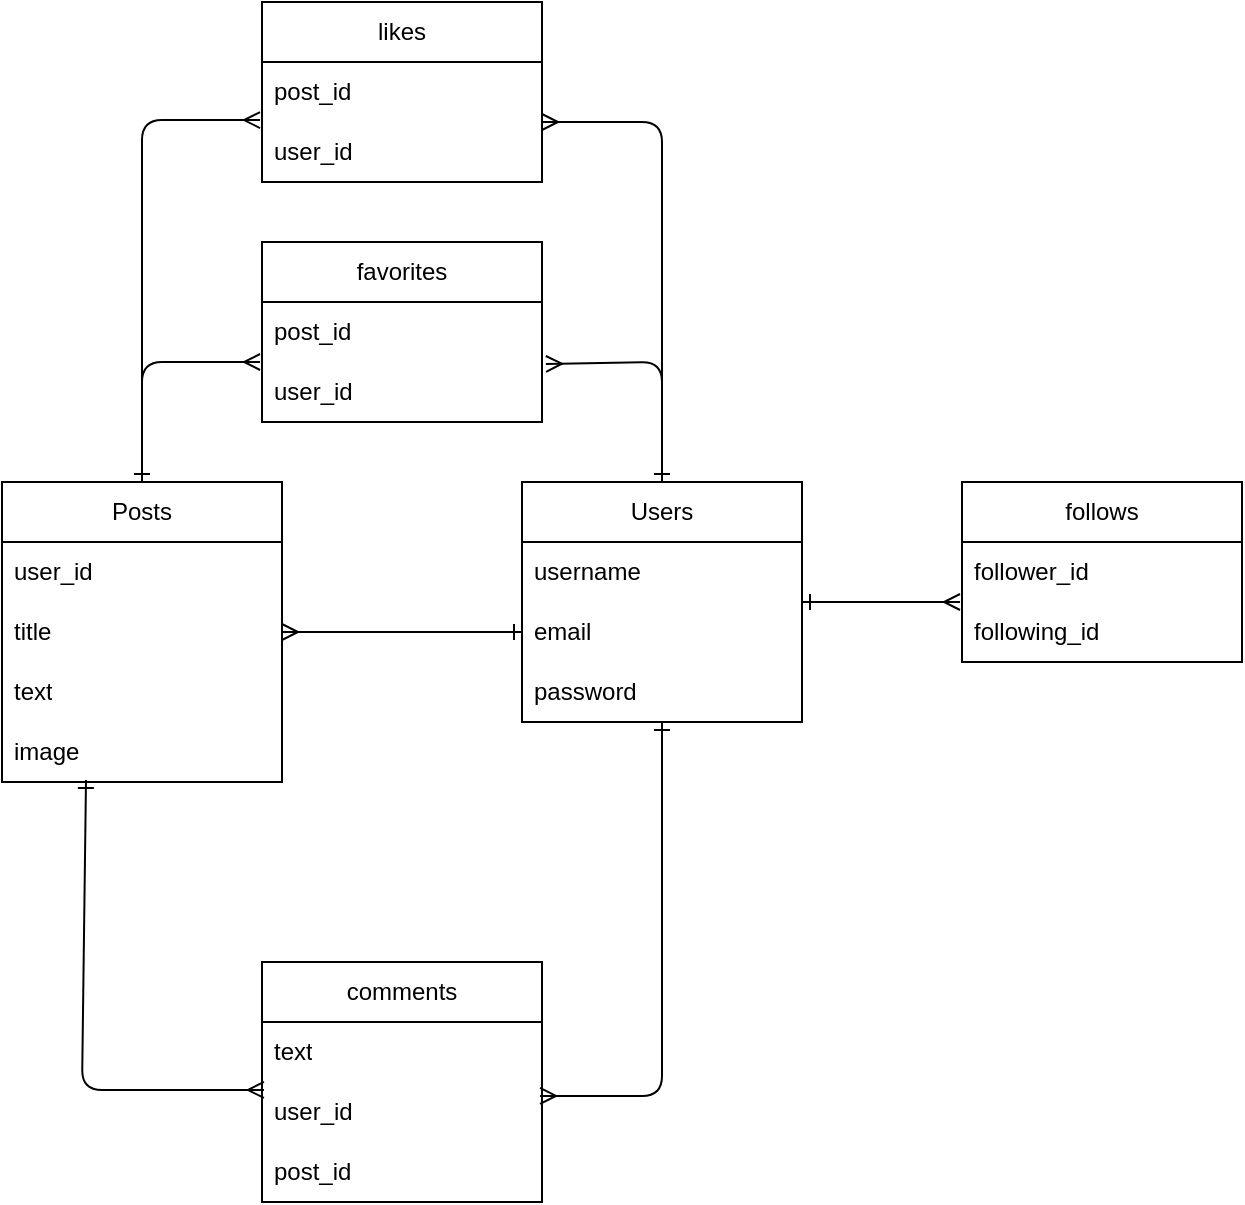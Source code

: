 <mxfile>
    <diagram id="eRA9K6Z-6CNQAbdjlImy" name="ページ1">
        <mxGraphModel dx="1205" dy="787" grid="1" gridSize="10" guides="1" tooltips="1" connect="1" arrows="1" fold="1" page="1" pageScale="1" pageWidth="827" pageHeight="1169" background="none" math="0" shadow="0">
            <root>
                <mxCell id="0"/>
                <mxCell id="1" parent="0"/>
                <mxCell id="2" value="Users" style="swimlane;fontStyle=0;childLayout=stackLayout;horizontal=1;startSize=30;horizontalStack=0;resizeParent=1;resizeParentMax=0;resizeLast=0;collapsible=1;marginBottom=0;whiteSpace=wrap;html=1;" parent="1" vertex="1">
                    <mxGeometry x="420" y="290" width="140" height="120" as="geometry"/>
                </mxCell>
                <mxCell id="3" value="username" style="text;strokeColor=none;fillColor=none;align=left;verticalAlign=middle;spacingLeft=4;spacingRight=4;overflow=hidden;points=[[0,0.5],[1,0.5]];portConstraint=eastwest;rotatable=0;whiteSpace=wrap;html=1;" parent="2" vertex="1">
                    <mxGeometry y="30" width="140" height="30" as="geometry"/>
                </mxCell>
                <mxCell id="6" value="email" style="text;strokeColor=none;fillColor=none;align=left;verticalAlign=middle;spacingLeft=4;spacingRight=4;overflow=hidden;points=[[0,0.5],[1,0.5]];portConstraint=eastwest;rotatable=0;whiteSpace=wrap;html=1;" parent="2" vertex="1">
                    <mxGeometry y="60" width="140" height="30" as="geometry"/>
                </mxCell>
                <mxCell id="7" value="password" style="text;strokeColor=none;fillColor=none;align=left;verticalAlign=middle;spacingLeft=4;spacingRight=4;overflow=hidden;points=[[0,0.5],[1,0.5]];portConstraint=eastwest;rotatable=0;whiteSpace=wrap;html=1;" parent="2" vertex="1">
                    <mxGeometry y="90" width="140" height="30" as="geometry"/>
                </mxCell>
                <mxCell id="8" value="Posts" style="swimlane;fontStyle=0;childLayout=stackLayout;horizontal=1;startSize=30;horizontalStack=0;resizeParent=1;resizeParentMax=0;resizeLast=0;collapsible=1;marginBottom=0;whiteSpace=wrap;html=1;" parent="1" vertex="1">
                    <mxGeometry x="160" y="290" width="140" height="150" as="geometry"/>
                </mxCell>
                <mxCell id="9" value="user_id" style="text;strokeColor=none;fillColor=none;align=left;verticalAlign=middle;spacingLeft=4;spacingRight=4;overflow=hidden;points=[[0,0.5],[1,0.5]];portConstraint=eastwest;rotatable=0;whiteSpace=wrap;html=1;" parent="8" vertex="1">
                    <mxGeometry y="30" width="140" height="30" as="geometry"/>
                </mxCell>
                <mxCell id="10" value="title" style="text;strokeColor=none;fillColor=none;align=left;verticalAlign=middle;spacingLeft=4;spacingRight=4;overflow=hidden;points=[[0,0.5],[1,0.5]];portConstraint=eastwest;rotatable=0;whiteSpace=wrap;html=1;" parent="8" vertex="1">
                    <mxGeometry y="60" width="140" height="30" as="geometry"/>
                </mxCell>
                <mxCell id="11" value="text" style="text;strokeColor=none;fillColor=none;align=left;verticalAlign=middle;spacingLeft=4;spacingRight=4;overflow=hidden;points=[[0,0.5],[1,0.5]];portConstraint=eastwest;rotatable=0;whiteSpace=wrap;html=1;" parent="8" vertex="1">
                    <mxGeometry y="90" width="140" height="30" as="geometry"/>
                </mxCell>
                <mxCell id="13" value="image" style="text;strokeColor=none;fillColor=none;align=left;verticalAlign=middle;spacingLeft=4;spacingRight=4;overflow=hidden;points=[[0,0.5],[1,0.5]];portConstraint=eastwest;rotatable=0;whiteSpace=wrap;html=1;" parent="8" vertex="1">
                    <mxGeometry y="120" width="140" height="30" as="geometry"/>
                </mxCell>
                <mxCell id="18" value="comments" style="swimlane;fontStyle=0;childLayout=stackLayout;horizontal=1;startSize=30;horizontalStack=0;resizeParent=1;resizeParentMax=0;resizeLast=0;collapsible=1;marginBottom=0;whiteSpace=wrap;html=1;" parent="1" vertex="1">
                    <mxGeometry x="290" y="530" width="140" height="120" as="geometry"/>
                </mxCell>
                <mxCell id="19" value="text" style="text;strokeColor=none;fillColor=none;align=left;verticalAlign=middle;spacingLeft=4;spacingRight=4;overflow=hidden;points=[[0,0.5],[1,0.5]];portConstraint=eastwest;rotatable=0;whiteSpace=wrap;html=1;" parent="18" vertex="1">
                    <mxGeometry y="30" width="140" height="30" as="geometry"/>
                </mxCell>
                <mxCell id="20" value="user_id" style="text;strokeColor=none;fillColor=none;align=left;verticalAlign=middle;spacingLeft=4;spacingRight=4;overflow=hidden;points=[[0,0.5],[1,0.5]];portConstraint=eastwest;rotatable=0;whiteSpace=wrap;html=1;" parent="18" vertex="1">
                    <mxGeometry y="60" width="140" height="30" as="geometry"/>
                </mxCell>
                <mxCell id="21" value="post_id" style="text;strokeColor=none;fillColor=none;align=left;verticalAlign=middle;spacingLeft=4;spacingRight=4;overflow=hidden;points=[[0,0.5],[1,0.5]];portConstraint=eastwest;rotatable=0;whiteSpace=wrap;html=1;" parent="18" vertex="1">
                    <mxGeometry y="90" width="140" height="30" as="geometry"/>
                </mxCell>
                <mxCell id="22" value="follows" style="swimlane;fontStyle=0;childLayout=stackLayout;horizontal=1;startSize=30;horizontalStack=0;resizeParent=1;resizeParentMax=0;resizeLast=0;collapsible=1;marginBottom=0;whiteSpace=wrap;html=1;" parent="1" vertex="1">
                    <mxGeometry x="640" y="290" width="140" height="90" as="geometry"/>
                </mxCell>
                <mxCell id="23" value="follower_id" style="text;strokeColor=none;fillColor=none;align=left;verticalAlign=middle;spacingLeft=4;spacingRight=4;overflow=hidden;points=[[0,0.5],[1,0.5]];portConstraint=eastwest;rotatable=0;whiteSpace=wrap;html=1;" parent="22" vertex="1">
                    <mxGeometry y="30" width="140" height="30" as="geometry"/>
                </mxCell>
                <mxCell id="24" value="following_id" style="text;strokeColor=none;fillColor=none;align=left;verticalAlign=middle;spacingLeft=4;spacingRight=4;overflow=hidden;points=[[0,0.5],[1,0.5]];portConstraint=eastwest;rotatable=0;whiteSpace=wrap;html=1;" parent="22" vertex="1">
                    <mxGeometry y="60" width="140" height="30" as="geometry"/>
                </mxCell>
                <mxCell id="26" value="favorites" style="swimlane;fontStyle=0;childLayout=stackLayout;horizontal=1;startSize=30;horizontalStack=0;resizeParent=1;resizeParentMax=0;resizeLast=0;collapsible=1;marginBottom=0;whiteSpace=wrap;html=1;" parent="1" vertex="1">
                    <mxGeometry x="290" y="170" width="140" height="90" as="geometry"/>
                </mxCell>
                <mxCell id="27" value="post_id" style="text;strokeColor=none;fillColor=none;align=left;verticalAlign=middle;spacingLeft=4;spacingRight=4;overflow=hidden;points=[[0,0.5],[1,0.5]];portConstraint=eastwest;rotatable=0;whiteSpace=wrap;html=1;" parent="26" vertex="1">
                    <mxGeometry y="30" width="140" height="30" as="geometry"/>
                </mxCell>
                <mxCell id="28" value="user_id" style="text;strokeColor=none;fillColor=none;align=left;verticalAlign=middle;spacingLeft=4;spacingRight=4;overflow=hidden;points=[[0,0.5],[1,0.5]];portConstraint=eastwest;rotatable=0;whiteSpace=wrap;html=1;" parent="26" vertex="1">
                    <mxGeometry y="60" width="140" height="30" as="geometry"/>
                </mxCell>
                <mxCell id="30" value="likes" style="swimlane;fontStyle=0;childLayout=stackLayout;horizontal=1;startSize=30;horizontalStack=0;resizeParent=1;resizeParentMax=0;resizeLast=0;collapsible=1;marginBottom=0;whiteSpace=wrap;html=1;" parent="1" vertex="1">
                    <mxGeometry x="290" y="50" width="140" height="90" as="geometry"/>
                </mxCell>
                <mxCell id="31" value="post_id" style="text;strokeColor=none;fillColor=none;align=left;verticalAlign=middle;spacingLeft=4;spacingRight=4;overflow=hidden;points=[[0,0.5],[1,0.5]];portConstraint=eastwest;rotatable=0;whiteSpace=wrap;html=1;" parent="30" vertex="1">
                    <mxGeometry y="30" width="140" height="30" as="geometry"/>
                </mxCell>
                <mxCell id="32" value="user_id" style="text;strokeColor=none;fillColor=none;align=left;verticalAlign=middle;spacingLeft=4;spacingRight=4;overflow=hidden;points=[[0,0.5],[1,0.5]];portConstraint=eastwest;rotatable=0;whiteSpace=wrap;html=1;" parent="30" vertex="1">
                    <mxGeometry y="60" width="140" height="30" as="geometry"/>
                </mxCell>
                <mxCell id="35" style="edgeStyle=none;html=1;exitX=0;exitY=0.5;exitDx=0;exitDy=0;entryX=1;entryY=0.5;entryDx=0;entryDy=0;endArrow=ERmany;endFill=0;startArrow=ERone;startFill=0;" parent="1" source="6" target="10" edge="1">
                    <mxGeometry relative="1" as="geometry"/>
                </mxCell>
                <mxCell id="39" value="" style="endArrow=ERmany;html=1;endFill=0;startArrow=ERone;startFill=0;entryX=0.007;entryY=0.133;entryDx=0;entryDy=0;entryPerimeter=0;exitX=0.3;exitY=0.967;exitDx=0;exitDy=0;exitPerimeter=0;" parent="1" source="13" target="20" edge="1">
                    <mxGeometry width="50" height="50" relative="1" as="geometry">
                        <mxPoint x="220" y="440" as="sourcePoint"/>
                        <mxPoint x="274" y="590" as="targetPoint"/>
                        <Array as="points">
                            <mxPoint x="200" y="594"/>
                        </Array>
                    </mxGeometry>
                </mxCell>
                <mxCell id="40" value="" style="endArrow=ERmany;html=1;entryX=0.993;entryY=0.233;entryDx=0;entryDy=0;entryPerimeter=0;endFill=0;startArrow=ERone;startFill=0;" parent="1" source="7" target="20" edge="1">
                    <mxGeometry width="50" height="50" relative="1" as="geometry">
                        <mxPoint x="493" y="410" as="sourcePoint"/>
                        <mxPoint x="493" y="600" as="targetPoint"/>
                        <Array as="points">
                            <mxPoint x="490" y="597"/>
                        </Array>
                    </mxGeometry>
                </mxCell>
                <mxCell id="44" value="" style="endArrow=ERmany;html=1;entryX=-0.007;entryY=1;entryDx=0;entryDy=0;entryPerimeter=0;endFill=0;startArrow=ERone;startFill=0;" parent="1" target="23" edge="1">
                    <mxGeometry width="50" height="50" relative="1" as="geometry">
                        <mxPoint x="560" y="350" as="sourcePoint"/>
                        <mxPoint x="610" y="300" as="targetPoint"/>
                    </mxGeometry>
                </mxCell>
                <mxCell id="45" value="" style="endArrow=ERmany;html=1;entryX=-0.007;entryY=0;entryDx=0;entryDy=0;exitX=0.5;exitY=0;exitDx=0;exitDy=0;entryPerimeter=0;endFill=0;startArrow=ERone;startFill=0;" parent="1" source="8" target="28" edge="1">
                    <mxGeometry width="50" height="50" relative="1" as="geometry">
                        <mxPoint x="210" y="290" as="sourcePoint"/>
                        <mxPoint x="260" y="240" as="targetPoint"/>
                        <Array as="points">
                            <mxPoint x="230" y="230"/>
                        </Array>
                    </mxGeometry>
                </mxCell>
                <mxCell id="46" value="" style="endArrow=ERmany;html=1;entryX=1.014;entryY=0.033;entryDx=0;entryDy=0;entryPerimeter=0;exitX=0.5;exitY=0;exitDx=0;exitDy=0;endFill=0;startArrow=ERone;startFill=0;" parent="1" source="2" target="28" edge="1">
                    <mxGeometry width="50" height="50" relative="1" as="geometry">
                        <mxPoint x="490" y="290" as="sourcePoint"/>
                        <mxPoint x="540" y="240" as="targetPoint"/>
                        <Array as="points">
                            <mxPoint x="490" y="230"/>
                        </Array>
                    </mxGeometry>
                </mxCell>
                <mxCell id="47" value="" style="endArrow=ERmany;html=1;exitX=0.5;exitY=0;exitDx=0;exitDy=0;entryX=-0.007;entryY=-0.033;entryDx=0;entryDy=0;entryPerimeter=0;endFill=0;startArrow=ERone;startFill=0;" parent="1" source="8" target="32" edge="1">
                    <mxGeometry width="50" height="50" relative="1" as="geometry">
                        <mxPoint x="390" y="200" as="sourcePoint"/>
                        <mxPoint x="210" y="110" as="targetPoint"/>
                        <Array as="points">
                            <mxPoint x="230" y="109"/>
                        </Array>
                    </mxGeometry>
                </mxCell>
                <mxCell id="48" value="" style="endArrow=ERmany;html=1;exitX=0.5;exitY=0;exitDx=0;exitDy=0;entryX=1;entryY=0;entryDx=0;entryDy=0;entryPerimeter=0;endFill=0;startArrow=ERone;startFill=0;" parent="1" source="2" target="32" edge="1">
                    <mxGeometry width="50" height="50" relative="1" as="geometry">
                        <mxPoint x="390" y="200" as="sourcePoint"/>
                        <mxPoint x="440" y="150" as="targetPoint"/>
                        <Array as="points">
                            <mxPoint x="490" y="110"/>
                        </Array>
                    </mxGeometry>
                </mxCell>
            </root>
        </mxGraphModel>
    </diagram>
</mxfile>